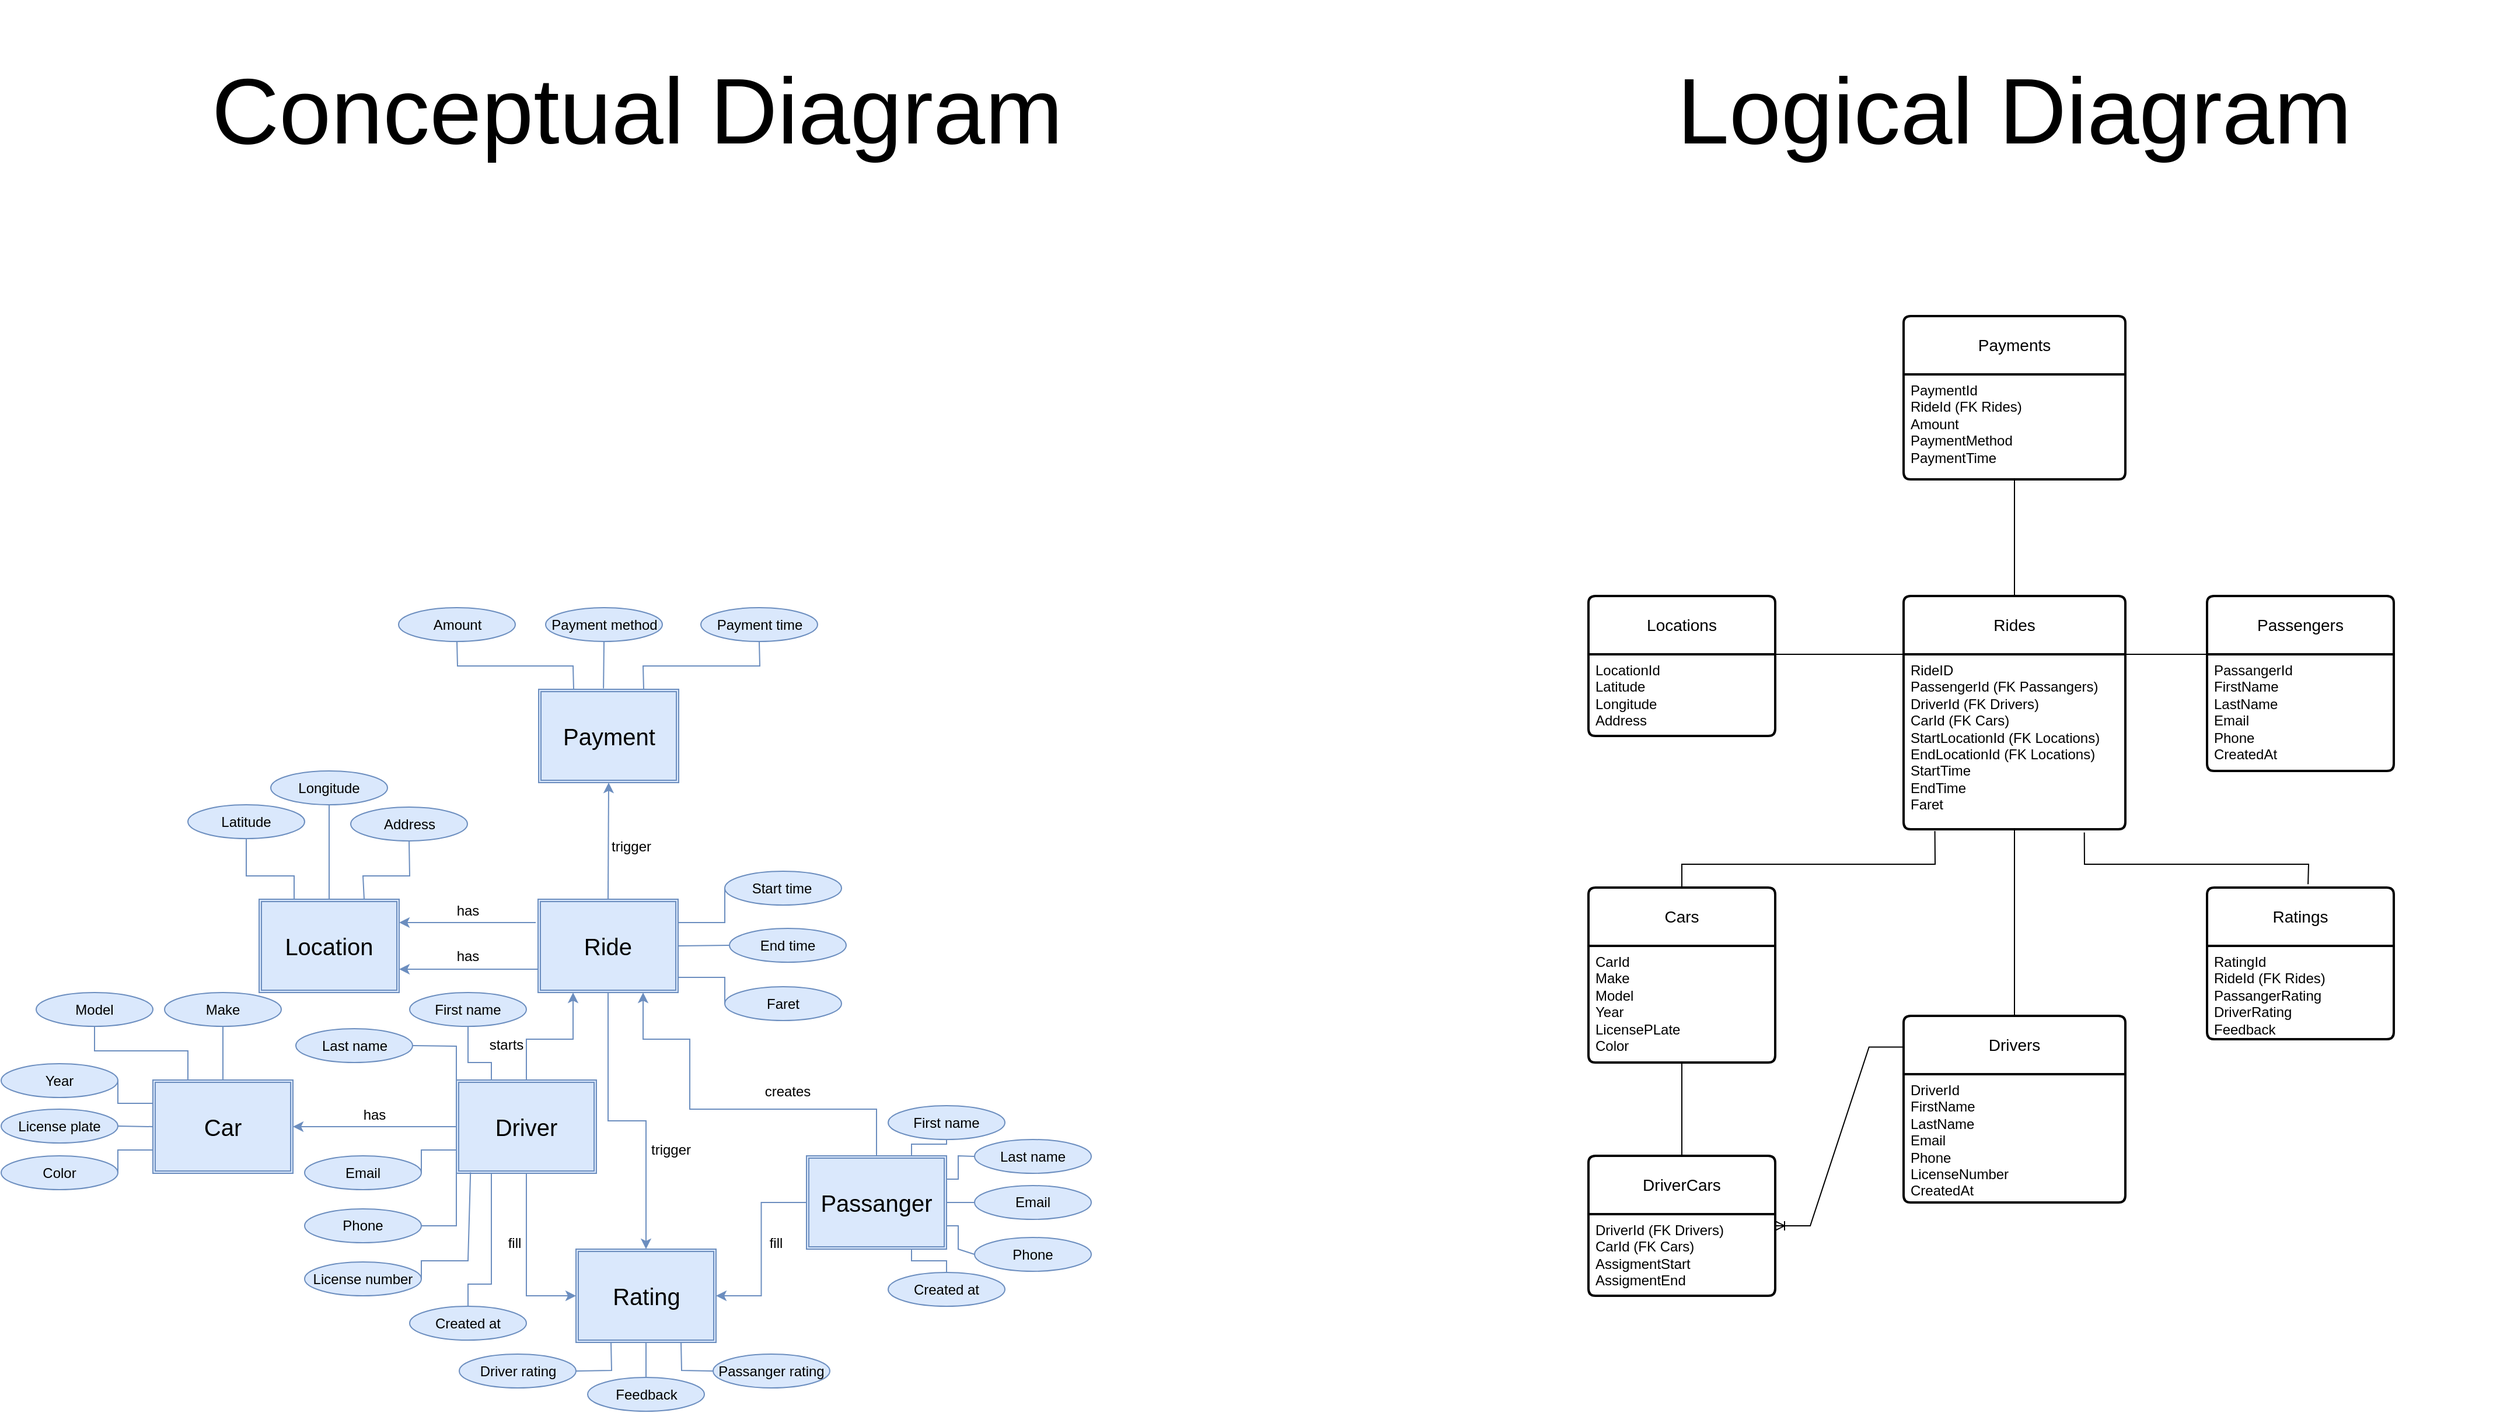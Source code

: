<mxfile version="24.8.0">
  <diagram name="Page-1" id="pFbWnpA98Twwc6LKpX0K">
    <mxGraphModel dx="4808" dy="796" grid="1" gridSize="10" guides="1" tooltips="1" connect="1" arrows="1" fold="1" page="1" pageScale="1" pageWidth="827" pageHeight="1169" math="0" shadow="0">
      <root>
        <mxCell id="0" />
        <mxCell id="1" parent="0" />
        <mxCell id="a66DYzXwycHHfx5bdSL--32" value="Rides" style="swimlane;childLayout=stackLayout;horizontal=1;startSize=50;horizontalStack=0;rounded=1;fontSize=14;fontStyle=0;strokeWidth=2;resizeParent=0;resizeLast=1;shadow=0;dashed=0;align=center;arcSize=4;whiteSpace=wrap;html=1;" vertex="1" parent="1">
          <mxGeometry x="-1040" y="1520" width="190" height="200" as="geometry">
            <mxRectangle x="-820" y="22" width="90" height="50" as="alternateBounds" />
          </mxGeometry>
        </mxCell>
        <mxCell id="a66DYzXwycHHfx5bdSL--33" value="RideID&lt;br&gt;&lt;div&gt;PassengerId (FK Passangers)&lt;/div&gt;&lt;div&gt;DriverId (FK Drivers)&lt;/div&gt;&lt;div&gt;CarId (FK Cars)&lt;/div&gt;&lt;div&gt;StartLocationId (FK Locations)&lt;/div&gt;&lt;div&gt;EndLocationId&amp;nbsp;&lt;span style=&quot;background-color: initial;&quot;&gt;(FK Locations)&lt;/span&gt;&lt;/div&gt;&lt;div&gt;StartTime&lt;/div&gt;&lt;div&gt;EndTime&lt;/div&gt;&lt;div&gt;Faret&lt;/div&gt;&lt;div&gt;&lt;br&gt;&lt;/div&gt;" style="align=left;strokeColor=none;fillColor=none;spacingLeft=4;fontSize=12;verticalAlign=top;resizable=0;rotatable=0;part=1;html=1;" vertex="1" parent="a66DYzXwycHHfx5bdSL--32">
          <mxGeometry y="50" width="190" height="150" as="geometry" />
        </mxCell>
        <mxCell id="a66DYzXwycHHfx5bdSL--34" value="Passengers" style="swimlane;childLayout=stackLayout;horizontal=1;startSize=50;horizontalStack=0;rounded=1;fontSize=14;fontStyle=0;strokeWidth=2;resizeParent=0;resizeLast=1;shadow=0;dashed=0;align=center;arcSize=4;whiteSpace=wrap;html=1;" vertex="1" parent="1">
          <mxGeometry x="-780" y="1520" width="160" height="150" as="geometry">
            <mxRectangle x="-820" y="22" width="90" height="50" as="alternateBounds" />
          </mxGeometry>
        </mxCell>
        <mxCell id="a66DYzXwycHHfx5bdSL--35" value="PassangerId&lt;br&gt;&lt;div&gt;FirstName&lt;/div&gt;&lt;div&gt;LastName&lt;/div&gt;&lt;div&gt;Email&lt;/div&gt;&lt;div&gt;Phone&lt;/div&gt;&lt;div&gt;CreatedAt&lt;/div&gt;&lt;div&gt;&lt;br&gt;&lt;/div&gt;" style="align=left;strokeColor=none;fillColor=none;spacingLeft=4;fontSize=12;verticalAlign=top;resizable=0;rotatable=0;part=1;html=1;" vertex="1" parent="a66DYzXwycHHfx5bdSL--34">
          <mxGeometry y="50" width="160" height="100" as="geometry" />
        </mxCell>
        <mxCell id="a66DYzXwycHHfx5bdSL--36" value="Payments" style="swimlane;childLayout=stackLayout;horizontal=1;startSize=50;horizontalStack=0;rounded=1;fontSize=14;fontStyle=0;strokeWidth=2;resizeParent=0;resizeLast=1;shadow=0;dashed=0;align=center;arcSize=4;whiteSpace=wrap;html=1;" vertex="1" parent="1">
          <mxGeometry x="-1040" y="1280" width="190" height="140" as="geometry">
            <mxRectangle x="-820" y="22" width="90" height="50" as="alternateBounds" />
          </mxGeometry>
        </mxCell>
        <mxCell id="a66DYzXwycHHfx5bdSL--37" value="PaymentId&lt;br&gt;&lt;div&gt;RideId (FK Rides)&lt;/div&gt;&lt;div&gt;Amount&lt;/div&gt;&lt;div&gt;PaymentMethod&lt;/div&gt;&lt;div&gt;PaymentTime&lt;/div&gt;&lt;div&gt;&lt;br&gt;&lt;/div&gt;" style="align=left;strokeColor=none;fillColor=none;spacingLeft=4;fontSize=12;verticalAlign=top;resizable=0;rotatable=0;part=1;html=1;" vertex="1" parent="a66DYzXwycHHfx5bdSL--36">
          <mxGeometry y="50" width="190" height="90" as="geometry" />
        </mxCell>
        <mxCell id="a66DYzXwycHHfx5bdSL--38" value="Locations" style="swimlane;childLayout=stackLayout;horizontal=1;startSize=50;horizontalStack=0;rounded=1;fontSize=14;fontStyle=0;strokeWidth=2;resizeParent=0;resizeLast=1;shadow=0;dashed=0;align=center;arcSize=4;whiteSpace=wrap;html=1;" vertex="1" parent="1">
          <mxGeometry x="-1310" y="1520" width="160" height="120" as="geometry">
            <mxRectangle x="-820" y="22" width="90" height="50" as="alternateBounds" />
          </mxGeometry>
        </mxCell>
        <mxCell id="a66DYzXwycHHfx5bdSL--39" value="&lt;div&gt;LocationId&lt;/div&gt;&lt;div&gt;Latitude&lt;/div&gt;&lt;div&gt;Longitude&lt;/div&gt;&lt;div&gt;Address&lt;/div&gt;" style="align=left;strokeColor=none;fillColor=none;spacingLeft=4;fontSize=12;verticalAlign=top;resizable=0;rotatable=0;part=1;html=1;" vertex="1" parent="a66DYzXwycHHfx5bdSL--38">
          <mxGeometry y="50" width="160" height="70" as="geometry" />
        </mxCell>
        <mxCell id="a66DYzXwycHHfx5bdSL--40" value="Cars" style="swimlane;childLayout=stackLayout;horizontal=1;startSize=50;horizontalStack=0;rounded=1;fontSize=14;fontStyle=0;strokeWidth=2;resizeParent=0;resizeLast=1;shadow=0;dashed=0;align=center;arcSize=4;whiteSpace=wrap;html=1;" vertex="1" parent="1">
          <mxGeometry x="-1310" y="1770" width="160" height="150" as="geometry">
            <mxRectangle x="-820" y="22" width="90" height="50" as="alternateBounds" />
          </mxGeometry>
        </mxCell>
        <mxCell id="a66DYzXwycHHfx5bdSL--41" value="&lt;div&gt;CarId&lt;/div&gt;&lt;div&gt;Make&lt;/div&gt;&lt;div&gt;Model&lt;/div&gt;&lt;div&gt;Year&lt;/div&gt;&lt;div&gt;LicensePLate&lt;/div&gt;&lt;div&gt;Color&lt;/div&gt;" style="align=left;strokeColor=none;fillColor=none;spacingLeft=4;fontSize=12;verticalAlign=top;resizable=0;rotatable=0;part=1;html=1;" vertex="1" parent="a66DYzXwycHHfx5bdSL--40">
          <mxGeometry y="50" width="160" height="100" as="geometry" />
        </mxCell>
        <mxCell id="a66DYzXwycHHfx5bdSL--42" value="Drivers" style="swimlane;childLayout=stackLayout;horizontal=1;startSize=50;horizontalStack=0;rounded=1;fontSize=14;fontStyle=0;strokeWidth=2;resizeParent=0;resizeLast=1;shadow=0;dashed=0;align=center;arcSize=4;whiteSpace=wrap;html=1;" vertex="1" parent="1">
          <mxGeometry x="-1040" y="1880" width="190" height="160" as="geometry">
            <mxRectangle x="-820" y="22" width="90" height="50" as="alternateBounds" />
          </mxGeometry>
        </mxCell>
        <mxCell id="a66DYzXwycHHfx5bdSL--43" value="&lt;div&gt;DriverId&lt;/div&gt;&lt;div&gt;FirstName&lt;/div&gt;&lt;div&gt;LastName&lt;/div&gt;&lt;div&gt;Email&lt;/div&gt;&lt;div&gt;Phone&lt;/div&gt;&lt;div&gt;LicenseNumber&lt;/div&gt;&lt;div&gt;CreatedAt&lt;/div&gt;" style="align=left;strokeColor=none;fillColor=none;spacingLeft=4;fontSize=12;verticalAlign=top;resizable=0;rotatable=0;part=1;html=1;" vertex="1" parent="a66DYzXwycHHfx5bdSL--42">
          <mxGeometry y="50" width="190" height="110" as="geometry" />
        </mxCell>
        <mxCell id="a66DYzXwycHHfx5bdSL--44" value="Ratings" style="swimlane;childLayout=stackLayout;horizontal=1;startSize=50;horizontalStack=0;rounded=1;fontSize=14;fontStyle=0;strokeWidth=2;resizeParent=0;resizeLast=1;shadow=0;dashed=0;align=center;arcSize=4;whiteSpace=wrap;html=1;" vertex="1" parent="1">
          <mxGeometry x="-780" y="1770" width="160" height="130" as="geometry">
            <mxRectangle x="-820" y="22" width="90" height="50" as="alternateBounds" />
          </mxGeometry>
        </mxCell>
        <mxCell id="a66DYzXwycHHfx5bdSL--45" value="&lt;div&gt;RatingId&lt;/div&gt;&lt;div&gt;RideId (FK Rides)&lt;/div&gt;&lt;div&gt;PassangerRating&lt;/div&gt;&lt;div&gt;DriverRating&lt;/div&gt;&lt;div&gt;Feedback&lt;/div&gt;" style="align=left;strokeColor=none;fillColor=none;spacingLeft=4;fontSize=12;verticalAlign=top;resizable=0;rotatable=0;part=1;html=1;" vertex="1" parent="a66DYzXwycHHfx5bdSL--44">
          <mxGeometry y="50" width="160" height="80" as="geometry" />
        </mxCell>
        <mxCell id="a66DYzXwycHHfx5bdSL--46" value="DriverCars" style="swimlane;childLayout=stackLayout;horizontal=1;startSize=50;horizontalStack=0;rounded=1;fontSize=14;fontStyle=0;strokeWidth=2;resizeParent=0;resizeLast=1;shadow=0;dashed=0;align=center;arcSize=4;whiteSpace=wrap;html=1;" vertex="1" parent="1">
          <mxGeometry x="-1310" y="2000" width="160" height="120" as="geometry">
            <mxRectangle x="-820" y="22" width="90" height="50" as="alternateBounds" />
          </mxGeometry>
        </mxCell>
        <mxCell id="a66DYzXwycHHfx5bdSL--47" value="&lt;div&gt;DriverId (FK Drivers)&lt;/div&gt;&lt;div&gt;CarId (FK Cars)&lt;/div&gt;&lt;div&gt;AssigmentStart&lt;/div&gt;&lt;div&gt;AssigmentEnd&lt;/div&gt;" style="align=left;strokeColor=none;fillColor=none;spacingLeft=4;fontSize=12;verticalAlign=top;resizable=0;rotatable=0;part=1;html=1;" vertex="1" parent="a66DYzXwycHHfx5bdSL--46">
          <mxGeometry y="50" width="160" height="70" as="geometry" />
        </mxCell>
        <mxCell id="a66DYzXwycHHfx5bdSL--52" value="" style="endArrow=none;html=1;rounded=0;exitX=0.5;exitY=0;exitDx=0;exitDy=0;entryX=0.5;entryY=1;entryDx=0;entryDy=0;" edge="1" parent="1" source="a66DYzXwycHHfx5bdSL--32" target="a66DYzXwycHHfx5bdSL--36">
          <mxGeometry width="50" height="50" relative="1" as="geometry">
            <mxPoint x="-790" y="1430" as="sourcePoint" />
            <mxPoint x="-740" y="1380" as="targetPoint" />
          </mxGeometry>
        </mxCell>
        <mxCell id="a66DYzXwycHHfx5bdSL--55" value="" style="endArrow=none;html=1;rounded=0;exitX=1;exitY=0;exitDx=0;exitDy=0;entryX=0;entryY=0;entryDx=0;entryDy=0;" edge="1" parent="1" source="a66DYzXwycHHfx5bdSL--39" target="a66DYzXwycHHfx5bdSL--33">
          <mxGeometry width="50" height="50" relative="1" as="geometry">
            <mxPoint x="-790" y="1660" as="sourcePoint" />
            <mxPoint x="-1040" y="1600" as="targetPoint" />
          </mxGeometry>
        </mxCell>
        <mxCell id="a66DYzXwycHHfx5bdSL--56" value="" style="endArrow=none;html=1;rounded=0;entryX=0.141;entryY=1.01;entryDx=0;entryDy=0;entryPerimeter=0;exitX=0.5;exitY=0;exitDx=0;exitDy=0;" edge="1" parent="1" source="a66DYzXwycHHfx5bdSL--40" target="a66DYzXwycHHfx5bdSL--33">
          <mxGeometry width="50" height="50" relative="1" as="geometry">
            <mxPoint x="-1230" y="1750" as="sourcePoint" />
            <mxPoint x="-1010" y="1750" as="targetPoint" />
            <Array as="points">
              <mxPoint x="-1230" y="1750" />
              <mxPoint x="-1013" y="1750" />
            </Array>
          </mxGeometry>
        </mxCell>
        <mxCell id="a66DYzXwycHHfx5bdSL--57" value="" style="endArrow=none;html=1;rounded=0;entryX=0.5;entryY=1;entryDx=0;entryDy=0;exitX=0.5;exitY=0;exitDx=0;exitDy=0;" edge="1" parent="1" source="a66DYzXwycHHfx5bdSL--46" target="a66DYzXwycHHfx5bdSL--41">
          <mxGeometry width="50" height="50" relative="1" as="geometry">
            <mxPoint x="-1265" y="1990" as="sourcePoint" />
            <mxPoint x="-1215" y="1940" as="targetPoint" />
          </mxGeometry>
        </mxCell>
        <mxCell id="a66DYzXwycHHfx5bdSL--58" value="" style="endArrow=none;html=1;rounded=0;entryX=0.5;entryY=1;entryDx=0;entryDy=0;exitX=0.5;exitY=0;exitDx=0;exitDy=0;" edge="1" parent="1" source="a66DYzXwycHHfx5bdSL--42" target="a66DYzXwycHHfx5bdSL--33">
          <mxGeometry width="50" height="50" relative="1" as="geometry">
            <mxPoint x="-970" y="1950" as="sourcePoint" />
            <mxPoint x="-920" y="1900" as="targetPoint" />
          </mxGeometry>
        </mxCell>
        <mxCell id="a66DYzXwycHHfx5bdSL--59" value="" style="endArrow=none;html=1;rounded=0;entryX=0;entryY=0;entryDx=0;entryDy=0;exitX=1;exitY=0;exitDx=0;exitDy=0;" edge="1" parent="1" source="a66DYzXwycHHfx5bdSL--33" target="a66DYzXwycHHfx5bdSL--35">
          <mxGeometry width="50" height="50" relative="1" as="geometry">
            <mxPoint x="-970" y="1560" as="sourcePoint" />
            <mxPoint x="-920" y="1510" as="targetPoint" />
          </mxGeometry>
        </mxCell>
        <mxCell id="a66DYzXwycHHfx5bdSL--60" value="" style="endArrow=none;html=1;rounded=0;entryX=0.815;entryY=1.018;entryDx=0;entryDy=0;entryPerimeter=0;exitX=0.541;exitY=-0.022;exitDx=0;exitDy=0;exitPerimeter=0;" edge="1" parent="1" source="a66DYzXwycHHfx5bdSL--44" target="a66DYzXwycHHfx5bdSL--33">
          <mxGeometry width="50" height="50" relative="1" as="geometry">
            <mxPoint x="-960" y="1780" as="sourcePoint" />
            <mxPoint x="-910" y="1730" as="targetPoint" />
            <Array as="points">
              <mxPoint x="-693" y="1750" />
              <mxPoint x="-885" y="1750" />
            </Array>
          </mxGeometry>
        </mxCell>
        <mxCell id="a66DYzXwycHHfx5bdSL--62" value="" style="edgeStyle=entityRelationEdgeStyle;fontSize=12;html=1;endArrow=ERoneToMany;rounded=0;entryX=1;entryY=0.5;entryDx=0;entryDy=0;exitX=0.002;exitY=0.167;exitDx=0;exitDy=0;exitPerimeter=0;" edge="1" parent="1" source="a66DYzXwycHHfx5bdSL--42" target="a66DYzXwycHHfx5bdSL--46">
          <mxGeometry width="100" height="100" relative="1" as="geometry">
            <mxPoint x="-1140" y="2180" as="sourcePoint" />
            <mxPoint x="-1070" y="2060" as="targetPoint" />
            <Array as="points">
              <mxPoint x="-1090" y="1910" />
              <mxPoint x="-1070" y="1990" />
              <mxPoint x="-1070" y="1990" />
              <mxPoint x="-1120" y="2060" />
              <mxPoint x="-1100" y="2070" />
              <mxPoint x="-1090" y="1900" />
            </Array>
          </mxGeometry>
        </mxCell>
        <mxCell id="a66DYzXwycHHfx5bdSL--63" value="&lt;font style=&quot;font-size: 80px;&quot;&gt;Logical Diagram&lt;/font&gt;" style="text;html=1;align=center;verticalAlign=middle;whiteSpace=wrap;rounded=0;fontSize=120;" vertex="1" parent="1">
          <mxGeometry x="-1360" y="1009" width="830" height="160" as="geometry" />
        </mxCell>
        <mxCell id="a66DYzXwycHHfx5bdSL--64" value="&lt;font style=&quot;font-size: 80px;&quot;&gt;Conceptual Diagram&lt;/font&gt;" style="text;html=1;align=center;verticalAlign=middle;whiteSpace=wrap;rounded=0;fontSize=120;" vertex="1" parent="1">
          <mxGeometry x="-2540" y="1009" width="830" height="160" as="geometry" />
        </mxCell>
        <mxCell id="a66DYzXwycHHfx5bdSL--122" style="edgeStyle=orthogonalEdgeStyle;rounded=0;orthogonalLoop=1;jettySize=auto;html=1;entryX=0.5;entryY=0;entryDx=0;entryDy=0;strokeColor=#6C8EBF;" edge="1" parent="1" source="a66DYzXwycHHfx5bdSL--66" target="a66DYzXwycHHfx5bdSL--114">
          <mxGeometry relative="1" as="geometry" />
        </mxCell>
        <mxCell id="a66DYzXwycHHfx5bdSL--66" value="Ride" style="shape=ext;double=1;rounded=0;whiteSpace=wrap;html=1;fontSize=20;fillColor=#dae8fc;strokeColor=#6c8ebf;" vertex="1" parent="1">
          <mxGeometry x="-2210" y="1780" width="120" height="80" as="geometry" />
        </mxCell>
        <mxCell id="a66DYzXwycHHfx5bdSL--68" value="Start time&lt;span style=&quot;white-space: pre;&quot;&gt;&#x9;&lt;/span&gt;" style="ellipse;whiteSpace=wrap;html=1;fillColor=#dae8fc;strokeColor=#6c8ebf;" vertex="1" parent="1">
          <mxGeometry x="-2050" y="1756" width="100" height="29" as="geometry" />
        </mxCell>
        <mxCell id="a66DYzXwycHHfx5bdSL--69" value="End time" style="ellipse;whiteSpace=wrap;html=1;fillColor=#dae8fc;strokeColor=#6c8ebf;" vertex="1" parent="1">
          <mxGeometry x="-2046" y="1805" width="100" height="29" as="geometry" />
        </mxCell>
        <mxCell id="a66DYzXwycHHfx5bdSL--70" value="Faret" style="ellipse;whiteSpace=wrap;html=1;fillColor=#dae8fc;strokeColor=#6c8ebf;" vertex="1" parent="1">
          <mxGeometry x="-2050" y="1855" width="100" height="29" as="geometry" />
        </mxCell>
        <mxCell id="a66DYzXwycHHfx5bdSL--72" value="Payment" style="shape=ext;double=1;rounded=0;whiteSpace=wrap;html=1;fontSize=20;fillColor=#dae8fc;strokeColor=#6c8ebf;" vertex="1" parent="1">
          <mxGeometry x="-2209.5" y="1600" width="120" height="80" as="geometry" />
        </mxCell>
        <mxCell id="a66DYzXwycHHfx5bdSL--73" value="Payment time" style="ellipse;whiteSpace=wrap;html=1;fillColor=#dae8fc;strokeColor=#6c8ebf;" vertex="1" parent="1">
          <mxGeometry x="-2070.5" y="1530" width="100" height="29" as="geometry" />
        </mxCell>
        <mxCell id="a66DYzXwycHHfx5bdSL--74" value="Amount" style="ellipse;whiteSpace=wrap;html=1;fillColor=#dae8fc;strokeColor=#6c8ebf;" vertex="1" parent="1">
          <mxGeometry x="-2329.5" y="1530" width="100" height="29" as="geometry" />
        </mxCell>
        <mxCell id="a66DYzXwycHHfx5bdSL--75" value="Payment method" style="ellipse;whiteSpace=wrap;html=1;fillColor=#dae8fc;strokeColor=#6c8ebf;" vertex="1" parent="1">
          <mxGeometry x="-2203.5" y="1530" width="100" height="29" as="geometry" />
        </mxCell>
        <mxCell id="a66DYzXwycHHfx5bdSL--78" value="" style="endArrow=none;html=1;rounded=0;exitX=0.463;exitY=-0.009;exitDx=0;exitDy=0;exitPerimeter=0;entryX=0.5;entryY=1;entryDx=0;entryDy=0;strokeColor=#6C8EBF;" edge="1" parent="1" source="a66DYzXwycHHfx5bdSL--72" target="a66DYzXwycHHfx5bdSL--75">
          <mxGeometry width="50" height="50" relative="1" as="geometry">
            <mxPoint x="-2150" y="1579" as="sourcePoint" />
            <mxPoint x="-2100" y="1529" as="targetPoint" />
          </mxGeometry>
        </mxCell>
        <mxCell id="a66DYzXwycHHfx5bdSL--79" value="" style="endArrow=none;html=1;rounded=0;exitX=0.75;exitY=0;exitDx=0;exitDy=0;entryX=0.5;entryY=1;entryDx=0;entryDy=0;strokeColor=#6C8EBF;" edge="1" parent="1" source="a66DYzXwycHHfx5bdSL--72" target="a66DYzXwycHHfx5bdSL--73">
          <mxGeometry width="50" height="50" relative="1" as="geometry">
            <mxPoint x="-2144" y="1609" as="sourcePoint" />
            <mxPoint x="-2143" y="1539" as="targetPoint" />
            <Array as="points">
              <mxPoint x="-2120" y="1580" />
              <mxPoint x="-2020" y="1580" />
            </Array>
          </mxGeometry>
        </mxCell>
        <mxCell id="a66DYzXwycHHfx5bdSL--80" value="" style="endArrow=none;html=1;rounded=0;exitX=0.25;exitY=0;exitDx=0;exitDy=0;entryX=0.5;entryY=1;entryDx=0;entryDy=0;strokeColor=#6C8EBF;" edge="1" parent="1" source="a66DYzXwycHHfx5bdSL--72" target="a66DYzXwycHHfx5bdSL--74">
          <mxGeometry width="50" height="50" relative="1" as="geometry">
            <mxPoint x="-2144" y="1609" as="sourcePoint" />
            <mxPoint x="-2143" y="1539" as="targetPoint" />
            <Array as="points">
              <mxPoint x="-2180" y="1580" />
              <mxPoint x="-2279" y="1580" />
            </Array>
          </mxGeometry>
        </mxCell>
        <mxCell id="a66DYzXwycHHfx5bdSL--81" value="" style="endArrow=classic;html=1;rounded=0;exitX=0.5;exitY=0;exitDx=0;exitDy=0;entryX=0.5;entryY=1;entryDx=0;entryDy=0;strokeColor=#6C8EBF;" edge="1" parent="1" source="a66DYzXwycHHfx5bdSL--66" target="a66DYzXwycHHfx5bdSL--72">
          <mxGeometry width="50" height="50" relative="1" as="geometry">
            <mxPoint x="-2070" y="1770" as="sourcePoint" />
            <mxPoint x="-2020" y="1720" as="targetPoint" />
          </mxGeometry>
        </mxCell>
        <mxCell id="a66DYzXwycHHfx5bdSL--82" value="trigger" style="text;html=1;align=center;verticalAlign=middle;whiteSpace=wrap;rounded=0;" vertex="1" parent="1">
          <mxGeometry x="-2150" y="1730" width="40" height="10" as="geometry" />
        </mxCell>
        <mxCell id="a66DYzXwycHHfx5bdSL--85" value="" style="endArrow=none;html=1;rounded=0;exitX=0;exitY=0.5;exitDx=0;exitDy=0;entryX=1;entryY=0.5;entryDx=0;entryDy=0;strokeColor=#6C8EBF;" edge="1" parent="1" source="a66DYzXwycHHfx5bdSL--69" target="a66DYzXwycHHfx5bdSL--66">
          <mxGeometry width="50" height="50" relative="1" as="geometry">
            <mxPoint x="-2068" y="1904.5" as="sourcePoint" />
            <mxPoint x="-2067" y="1834.5" as="targetPoint" />
          </mxGeometry>
        </mxCell>
        <mxCell id="a66DYzXwycHHfx5bdSL--86" value="" style="endArrow=none;html=1;rounded=0;exitX=0;exitY=0.5;exitDx=0;exitDy=0;entryX=1;entryY=0.25;entryDx=0;entryDy=0;strokeColor=#6C8EBF;" edge="1" parent="1" source="a66DYzXwycHHfx5bdSL--68" target="a66DYzXwycHHfx5bdSL--66">
          <mxGeometry width="50" height="50" relative="1" as="geometry">
            <mxPoint x="-2040" y="1800" as="sourcePoint" />
            <mxPoint x="-2084" y="1801" as="targetPoint" />
            <Array as="points">
              <mxPoint x="-2050" y="1800" />
            </Array>
          </mxGeometry>
        </mxCell>
        <mxCell id="a66DYzXwycHHfx5bdSL--87" value="" style="endArrow=none;html=1;rounded=0;exitX=0;exitY=0.5;exitDx=0;exitDy=0;entryX=1.001;entryY=0.837;entryDx=0;entryDy=0;strokeColor=#6C8EBF;entryPerimeter=0;" edge="1" parent="1" source="a66DYzXwycHHfx5bdSL--70" target="a66DYzXwycHHfx5bdSL--66">
          <mxGeometry width="50" height="50" relative="1" as="geometry">
            <mxPoint x="-2026" y="1839" as="sourcePoint" />
            <mxPoint x="-2070" y="1840" as="targetPoint" />
            <Array as="points">
              <mxPoint x="-2050" y="1847" />
            </Array>
          </mxGeometry>
        </mxCell>
        <mxCell id="a66DYzXwycHHfx5bdSL--88" value="Location" style="shape=ext;double=1;rounded=0;whiteSpace=wrap;html=1;fontSize=20;fillColor=#dae8fc;strokeColor=#6c8ebf;" vertex="1" parent="1">
          <mxGeometry x="-2449" y="1780" width="120" height="80" as="geometry" />
        </mxCell>
        <mxCell id="a66DYzXwycHHfx5bdSL--89" value="" style="endArrow=classic;html=1;rounded=0;entryX=1;entryY=0.25;entryDx=0;entryDy=0;strokeColor=#6C8EBF;" edge="1" parent="1" target="a66DYzXwycHHfx5bdSL--88">
          <mxGeometry width="50" height="50" relative="1" as="geometry">
            <mxPoint x="-2212" y="1800" as="sourcePoint" />
            <mxPoint x="-2244.5" y="1704" as="targetPoint" />
          </mxGeometry>
        </mxCell>
        <mxCell id="a66DYzXwycHHfx5bdSL--90" value="" style="endArrow=classic;html=1;rounded=0;entryX=1;entryY=0.75;entryDx=0;entryDy=0;strokeColor=#6C8EBF;exitX=0;exitY=0.75;exitDx=0;exitDy=0;" edge="1" parent="1" source="a66DYzXwycHHfx5bdSL--66" target="a66DYzXwycHHfx5bdSL--88">
          <mxGeometry width="50" height="50" relative="1" as="geometry">
            <mxPoint x="-2215" y="1834" as="sourcePoint" />
            <mxPoint x="-2332" y="1834" as="targetPoint" />
          </mxGeometry>
        </mxCell>
        <mxCell id="a66DYzXwycHHfx5bdSL--91" value="has" style="text;html=1;align=center;verticalAlign=middle;whiteSpace=wrap;rounded=0;" vertex="1" parent="1">
          <mxGeometry x="-2290" y="1785" width="40" height="10" as="geometry" />
        </mxCell>
        <mxCell id="a66DYzXwycHHfx5bdSL--92" value="has" style="text;html=1;align=center;verticalAlign=middle;whiteSpace=wrap;rounded=0;" vertex="1" parent="1">
          <mxGeometry x="-2290" y="1824" width="40" height="10" as="geometry" />
        </mxCell>
        <mxCell id="a66DYzXwycHHfx5bdSL--94" value="Address" style="ellipse;whiteSpace=wrap;html=1;fillColor=#dae8fc;strokeColor=#6c8ebf;" vertex="1" parent="1">
          <mxGeometry x="-2370.5" y="1701" width="100" height="29" as="geometry" />
        </mxCell>
        <mxCell id="a66DYzXwycHHfx5bdSL--95" value="Latitude" style="ellipse;whiteSpace=wrap;html=1;fillColor=#dae8fc;strokeColor=#6c8ebf;" vertex="1" parent="1">
          <mxGeometry x="-2510" y="1699" width="100" height="29" as="geometry" />
        </mxCell>
        <mxCell id="a66DYzXwycHHfx5bdSL--96" value="Longitude" style="ellipse;whiteSpace=wrap;html=1;fillColor=#dae8fc;strokeColor=#6c8ebf;" vertex="1" parent="1">
          <mxGeometry x="-2439" y="1670" width="100" height="29" as="geometry" />
        </mxCell>
        <mxCell id="a66DYzXwycHHfx5bdSL--98" value="" style="endArrow=none;html=1;rounded=0;exitX=0.75;exitY=0;exitDx=0;exitDy=0;entryX=0.5;entryY=1;entryDx=0;entryDy=0;strokeColor=#6C8EBF;" edge="1" parent="1" source="a66DYzXwycHHfx5bdSL--88" target="a66DYzXwycHHfx5bdSL--94">
          <mxGeometry width="50" height="50" relative="1" as="geometry">
            <mxPoint x="-2360" y="1820" as="sourcePoint" />
            <mxPoint x="-2359" y="1750" as="targetPoint" />
            <Array as="points">
              <mxPoint x="-2360" y="1760" />
              <mxPoint x="-2320" y="1760" />
            </Array>
          </mxGeometry>
        </mxCell>
        <mxCell id="a66DYzXwycHHfx5bdSL--100" value="" style="endArrow=none;html=1;rounded=0;entryX=0.5;entryY=1;entryDx=0;entryDy=0;strokeColor=#6C8EBF;exitX=0.5;exitY=0;exitDx=0;exitDy=0;" edge="1" parent="1" source="a66DYzXwycHHfx5bdSL--88" target="a66DYzXwycHHfx5bdSL--96">
          <mxGeometry width="50" height="50" relative="1" as="geometry">
            <mxPoint x="-2420" y="1770" as="sourcePoint" />
            <mxPoint x="-2420" y="1689" as="targetPoint" />
          </mxGeometry>
        </mxCell>
        <mxCell id="a66DYzXwycHHfx5bdSL--101" value="" style="endArrow=none;html=1;rounded=0;entryX=0.5;entryY=1;entryDx=0;entryDy=0;strokeColor=#6C8EBF;exitX=0.25;exitY=0;exitDx=0;exitDy=0;" edge="1" parent="1" source="a66DYzXwycHHfx5bdSL--88" target="a66DYzXwycHHfx5bdSL--95">
          <mxGeometry width="50" height="50" relative="1" as="geometry">
            <mxPoint x="-2410" y="1780" as="sourcePoint" />
            <mxPoint x="-2410" y="1699" as="targetPoint" />
            <Array as="points">
              <mxPoint x="-2419" y="1760" />
              <mxPoint x="-2460" y="1760" />
            </Array>
          </mxGeometry>
        </mxCell>
        <mxCell id="a66DYzXwycHHfx5bdSL--102" value="Car" style="shape=ext;double=1;rounded=0;whiteSpace=wrap;html=1;fontSize=20;fillColor=#dae8fc;strokeColor=#6c8ebf;" vertex="1" parent="1">
          <mxGeometry x="-2540" y="1935" width="120" height="80" as="geometry" />
        </mxCell>
        <mxCell id="a66DYzXwycHHfx5bdSL--120" style="edgeStyle=orthogonalEdgeStyle;rounded=0;orthogonalLoop=1;jettySize=auto;html=1;entryX=0;entryY=0.5;entryDx=0;entryDy=0;strokeColor=#6C8EBF;" edge="1" parent="1" source="a66DYzXwycHHfx5bdSL--103" target="a66DYzXwycHHfx5bdSL--114">
          <mxGeometry relative="1" as="geometry" />
        </mxCell>
        <mxCell id="a66DYzXwycHHfx5bdSL--103" value="Driver" style="shape=ext;double=1;rounded=0;whiteSpace=wrap;html=1;fontSize=20;fillColor=#dae8fc;strokeColor=#6c8ebf;" vertex="1" parent="1">
          <mxGeometry x="-2280" y="1935" width="120" height="80" as="geometry" />
        </mxCell>
        <mxCell id="a66DYzXwycHHfx5bdSL--105" value="" style="endArrow=classic;html=1;rounded=0;entryX=1;entryY=0.5;entryDx=0;entryDy=0;strokeColor=#6C8EBF;exitX=0;exitY=0.5;exitDx=0;exitDy=0;" edge="1" parent="1" source="a66DYzXwycHHfx5bdSL--103" target="a66DYzXwycHHfx5bdSL--102">
          <mxGeometry width="50" height="50" relative="1" as="geometry">
            <mxPoint x="-2229" y="1960" as="sourcePoint" />
            <mxPoint x="-2348" y="1960" as="targetPoint" />
          </mxGeometry>
        </mxCell>
        <mxCell id="a66DYzXwycHHfx5bdSL--106" value="" style="endArrow=classic;html=1;rounded=0;entryX=0.25;entryY=1;entryDx=0;entryDy=0;strokeColor=#6C8EBF;exitX=0.5;exitY=0;exitDx=0;exitDy=0;" edge="1" parent="1" source="a66DYzXwycHHfx5bdSL--103" target="a66DYzXwycHHfx5bdSL--66">
          <mxGeometry width="50" height="50" relative="1" as="geometry">
            <mxPoint x="-2199" y="1970" as="sourcePoint" />
            <mxPoint x="-2319" y="1970" as="targetPoint" />
            <Array as="points">
              <mxPoint x="-2220" y="1900" />
              <mxPoint x="-2180" y="1900" />
            </Array>
          </mxGeometry>
        </mxCell>
        <mxCell id="a66DYzXwycHHfx5bdSL--107" value="creates" style="text;html=1;align=center;verticalAlign=middle;whiteSpace=wrap;rounded=0;" vertex="1" parent="1">
          <mxGeometry x="-2016" y="1940" width="40" height="10" as="geometry" />
        </mxCell>
        <mxCell id="a66DYzXwycHHfx5bdSL--108" value="has" style="text;html=1;align=center;verticalAlign=middle;whiteSpace=wrap;rounded=0;" vertex="1" parent="1">
          <mxGeometry x="-2370.5" y="1960" width="40" height="10" as="geometry" />
        </mxCell>
        <mxCell id="a66DYzXwycHHfx5bdSL--117" style="edgeStyle=orthogonalEdgeStyle;rounded=0;orthogonalLoop=1;jettySize=auto;html=1;entryX=1;entryY=0.5;entryDx=0;entryDy=0;strokeColor=#6C8EBF;" edge="1" parent="1" source="a66DYzXwycHHfx5bdSL--110" target="a66DYzXwycHHfx5bdSL--114">
          <mxGeometry relative="1" as="geometry" />
        </mxCell>
        <mxCell id="a66DYzXwycHHfx5bdSL--110" value="Passanger" style="shape=ext;double=1;rounded=0;whiteSpace=wrap;html=1;fontSize=20;fillColor=#dae8fc;strokeColor=#6c8ebf;" vertex="1" parent="1">
          <mxGeometry x="-1980" y="2000" width="120" height="80" as="geometry" />
        </mxCell>
        <mxCell id="a66DYzXwycHHfx5bdSL--111" value="" style="endArrow=classic;html=1;rounded=0;entryX=0.75;entryY=1;entryDx=0;entryDy=0;strokeColor=#6C8EBF;exitX=0.5;exitY=0;exitDx=0;exitDy=0;" edge="1" parent="1" source="a66DYzXwycHHfx5bdSL--110" target="a66DYzXwycHHfx5bdSL--66">
          <mxGeometry width="50" height="50" relative="1" as="geometry">
            <mxPoint x="-2180" y="1930" as="sourcePoint" />
            <mxPoint x="-2140" y="1870" as="targetPoint" />
            <Array as="points">
              <mxPoint x="-1920" y="1960" />
              <mxPoint x="-2080" y="1960" />
              <mxPoint x="-2080" y="1900" />
              <mxPoint x="-2120" y="1900" />
            </Array>
          </mxGeometry>
        </mxCell>
        <mxCell id="a66DYzXwycHHfx5bdSL--113" value="starts" style="text;html=1;align=center;verticalAlign=middle;whiteSpace=wrap;rounded=0;" vertex="1" parent="1">
          <mxGeometry x="-2257.5" y="1900" width="40" height="10" as="geometry" />
        </mxCell>
        <mxCell id="a66DYzXwycHHfx5bdSL--114" value="Rating" style="shape=ext;double=1;rounded=0;whiteSpace=wrap;html=1;fontSize=20;fillColor=#dae8fc;strokeColor=#6c8ebf;" vertex="1" parent="1">
          <mxGeometry x="-2177.5" y="2080" width="120" height="80" as="geometry" />
        </mxCell>
        <mxCell id="a66DYzXwycHHfx5bdSL--116" value="trigger" style="text;html=1;align=center;verticalAlign=middle;whiteSpace=wrap;rounded=0;" vertex="1" parent="1">
          <mxGeometry x="-2116.5" y="1990" width="40" height="10" as="geometry" />
        </mxCell>
        <mxCell id="a66DYzXwycHHfx5bdSL--121" value="fill" style="text;html=1;align=center;verticalAlign=middle;whiteSpace=wrap;rounded=0;" vertex="1" parent="1">
          <mxGeometry x="-2250" y="2070" width="40" height="10" as="geometry" />
        </mxCell>
        <mxCell id="a66DYzXwycHHfx5bdSL--123" value="fill" style="text;html=1;align=center;verticalAlign=middle;whiteSpace=wrap;rounded=0;" vertex="1" parent="1">
          <mxGeometry x="-2026.5" y="2070" width="40" height="10" as="geometry" />
        </mxCell>
        <mxCell id="a66DYzXwycHHfx5bdSL--124" value="Model" style="ellipse;whiteSpace=wrap;html=1;fillColor=#dae8fc;strokeColor=#6c8ebf;" vertex="1" parent="1">
          <mxGeometry x="-2640" y="1860" width="100" height="29" as="geometry" />
        </mxCell>
        <mxCell id="a66DYzXwycHHfx5bdSL--125" value="Make" style="ellipse;whiteSpace=wrap;html=1;fillColor=#dae8fc;strokeColor=#6c8ebf;" vertex="1" parent="1">
          <mxGeometry x="-2530" y="1860" width="100" height="29" as="geometry" />
        </mxCell>
        <mxCell id="a66DYzXwycHHfx5bdSL--126" value="Year" style="ellipse;whiteSpace=wrap;html=1;fillColor=#dae8fc;strokeColor=#6c8ebf;" vertex="1" parent="1">
          <mxGeometry x="-2670" y="1921" width="100" height="29" as="geometry" />
        </mxCell>
        <mxCell id="a66DYzXwycHHfx5bdSL--127" value="License plate" style="ellipse;whiteSpace=wrap;html=1;fillColor=#dae8fc;strokeColor=#6c8ebf;" vertex="1" parent="1">
          <mxGeometry x="-2670" y="1960" width="100" height="29" as="geometry" />
        </mxCell>
        <mxCell id="a66DYzXwycHHfx5bdSL--128" value="Color" style="ellipse;whiteSpace=wrap;html=1;fillColor=#dae8fc;strokeColor=#6c8ebf;" vertex="1" parent="1">
          <mxGeometry x="-2670" y="2000" width="100" height="29" as="geometry" />
        </mxCell>
        <mxCell id="a66DYzXwycHHfx5bdSL--129" value="" style="endArrow=none;html=1;rounded=0;entryX=0.5;entryY=0;entryDx=0;entryDy=0;exitX=0.5;exitY=1;exitDx=0;exitDy=0;strokeColor=#6C8EBF;" edge="1" parent="1" source="a66DYzXwycHHfx5bdSL--125" target="a66DYzXwycHHfx5bdSL--102">
          <mxGeometry width="50" height="50" relative="1" as="geometry">
            <mxPoint x="-2410" y="1980" as="sourcePoint" />
            <mxPoint x="-2360" y="1930" as="targetPoint" />
          </mxGeometry>
        </mxCell>
        <mxCell id="a66DYzXwycHHfx5bdSL--130" value="" style="endArrow=none;html=1;rounded=0;entryX=0.25;entryY=0;entryDx=0;entryDy=0;exitX=0.5;exitY=1;exitDx=0;exitDy=0;strokeColor=#6C8EBF;" edge="1" parent="1" source="a66DYzXwycHHfx5bdSL--124" target="a66DYzXwycHHfx5bdSL--102">
          <mxGeometry width="50" height="50" relative="1" as="geometry">
            <mxPoint x="-2470" y="1899" as="sourcePoint" />
            <mxPoint x="-2470" y="1945" as="targetPoint" />
            <Array as="points">
              <mxPoint x="-2590" y="1910" />
              <mxPoint x="-2510" y="1910" />
            </Array>
          </mxGeometry>
        </mxCell>
        <mxCell id="a66DYzXwycHHfx5bdSL--131" value="" style="endArrow=none;html=1;rounded=0;entryX=1;entryY=0.5;entryDx=0;entryDy=0;exitX=0;exitY=0.5;exitDx=0;exitDy=0;strokeColor=#6C8EBF;" edge="1" parent="1" source="a66DYzXwycHHfx5bdSL--102" target="a66DYzXwycHHfx5bdSL--127">
          <mxGeometry width="50" height="50" relative="1" as="geometry">
            <mxPoint x="-2470" y="1899" as="sourcePoint" />
            <mxPoint x="-2470" y="1945" as="targetPoint" />
          </mxGeometry>
        </mxCell>
        <mxCell id="a66DYzXwycHHfx5bdSL--132" value="" style="endArrow=none;html=1;rounded=0;entryX=1;entryY=0.5;entryDx=0;entryDy=0;exitX=0;exitY=0.25;exitDx=0;exitDy=0;strokeColor=#6C8EBF;" edge="1" parent="1" source="a66DYzXwycHHfx5bdSL--102" target="a66DYzXwycHHfx5bdSL--126">
          <mxGeometry width="50" height="50" relative="1" as="geometry">
            <mxPoint x="-2530" y="1985" as="sourcePoint" />
            <mxPoint x="-2560" y="1984" as="targetPoint" />
            <Array as="points">
              <mxPoint x="-2570" y="1955" />
            </Array>
          </mxGeometry>
        </mxCell>
        <mxCell id="a66DYzXwycHHfx5bdSL--133" value="" style="endArrow=none;html=1;rounded=0;entryX=1;entryY=0.5;entryDx=0;entryDy=0;exitX=0;exitY=0.75;exitDx=0;exitDy=0;strokeColor=#6C8EBF;" edge="1" parent="1" source="a66DYzXwycHHfx5bdSL--102" target="a66DYzXwycHHfx5bdSL--128">
          <mxGeometry width="50" height="50" relative="1" as="geometry">
            <mxPoint x="-2520" y="1995" as="sourcePoint" />
            <mxPoint x="-2550" y="1994" as="targetPoint" />
            <Array as="points">
              <mxPoint x="-2570" y="1995" />
            </Array>
          </mxGeometry>
        </mxCell>
        <mxCell id="a66DYzXwycHHfx5bdSL--134" value="Created at" style="ellipse;whiteSpace=wrap;html=1;fillColor=#dae8fc;strokeColor=#6c8ebf;" vertex="1" parent="1">
          <mxGeometry x="-1910" y="2100" width="100" height="29" as="geometry" />
        </mxCell>
        <mxCell id="a66DYzXwycHHfx5bdSL--135" value="Email" style="ellipse;whiteSpace=wrap;html=1;fillColor=#dae8fc;strokeColor=#6c8ebf;" vertex="1" parent="1">
          <mxGeometry x="-1836" y="2025.5" width="100" height="29" as="geometry" />
        </mxCell>
        <mxCell id="a66DYzXwycHHfx5bdSL--136" value="First name" style="ellipse;whiteSpace=wrap;html=1;fillColor=#dae8fc;strokeColor=#6c8ebf;" vertex="1" parent="1">
          <mxGeometry x="-1910" y="1957" width="100" height="29" as="geometry" />
        </mxCell>
        <mxCell id="a66DYzXwycHHfx5bdSL--137" value="Last name" style="ellipse;whiteSpace=wrap;html=1;fillColor=#dae8fc;strokeColor=#6c8ebf;" vertex="1" parent="1">
          <mxGeometry x="-1836" y="1986" width="100" height="29" as="geometry" />
        </mxCell>
        <mxCell id="a66DYzXwycHHfx5bdSL--138" value="Phone" style="ellipse;whiteSpace=wrap;html=1;fillColor=#dae8fc;strokeColor=#6c8ebf;" vertex="1" parent="1">
          <mxGeometry x="-1836" y="2070" width="100" height="29" as="geometry" />
        </mxCell>
        <mxCell id="a66DYzXwycHHfx5bdSL--140" value="" style="endArrow=none;html=1;rounded=0;entryX=0.75;entryY=0;entryDx=0;entryDy=0;exitX=0.5;exitY=1;exitDx=0;exitDy=0;strokeColor=#6C8EBF;" edge="1" parent="1" source="a66DYzXwycHHfx5bdSL--136" target="a66DYzXwycHHfx5bdSL--110">
          <mxGeometry width="50" height="50" relative="1" as="geometry">
            <mxPoint x="-1910" y="1945" as="sourcePoint" />
            <mxPoint x="-1860" y="2000" as="targetPoint" />
            <Array as="points">
              <mxPoint x="-1860" y="1990" />
              <mxPoint x="-1890" y="1990" />
            </Array>
          </mxGeometry>
        </mxCell>
        <mxCell id="a66DYzXwycHHfx5bdSL--141" value="" style="endArrow=none;html=1;rounded=0;entryX=0.5;entryY=0;entryDx=0;entryDy=0;exitX=0.75;exitY=1;exitDx=0;exitDy=0;strokeColor=#6C8EBF;" edge="1" parent="1" source="a66DYzXwycHHfx5bdSL--110" target="a66DYzXwycHHfx5bdSL--134">
          <mxGeometry width="50" height="50" relative="1" as="geometry">
            <mxPoint x="-1900" y="1955" as="sourcePoint" />
            <mxPoint x="-1850" y="2010" as="targetPoint" />
            <Array as="points">
              <mxPoint x="-1890" y="2090" />
              <mxPoint x="-1860" y="2090" />
            </Array>
          </mxGeometry>
        </mxCell>
        <mxCell id="a66DYzXwycHHfx5bdSL--142" value="" style="endArrow=none;html=1;rounded=0;entryX=1;entryY=0.5;entryDx=0;entryDy=0;strokeColor=#6C8EBF;exitX=0;exitY=0.5;exitDx=0;exitDy=0;" edge="1" parent="1" source="a66DYzXwycHHfx5bdSL--135" target="a66DYzXwycHHfx5bdSL--110">
          <mxGeometry width="50" height="50" relative="1" as="geometry">
            <mxPoint x="-1840" y="2040" as="sourcePoint" />
            <mxPoint x="-1840" y="2020" as="targetPoint" />
          </mxGeometry>
        </mxCell>
        <mxCell id="a66DYzXwycHHfx5bdSL--143" value="" style="endArrow=none;html=1;rounded=0;exitX=0;exitY=0.5;exitDx=0;exitDy=0;strokeColor=#6C8EBF;entryX=1;entryY=0.25;entryDx=0;entryDy=0;" edge="1" parent="1" source="a66DYzXwycHHfx5bdSL--137" target="a66DYzXwycHHfx5bdSL--110">
          <mxGeometry width="50" height="50" relative="1" as="geometry">
            <mxPoint x="-1880" y="1975" as="sourcePoint" />
            <mxPoint x="-1850" y="2020" as="targetPoint" />
            <Array as="points">
              <mxPoint x="-1850" y="2000" />
              <mxPoint x="-1850" y="2020" />
            </Array>
          </mxGeometry>
        </mxCell>
        <mxCell id="a66DYzXwycHHfx5bdSL--144" value="" style="endArrow=none;html=1;rounded=0;entryX=1;entryY=0.75;entryDx=0;entryDy=0;exitX=0;exitY=0.5;exitDx=0;exitDy=0;strokeColor=#6C8EBF;" edge="1" parent="1" source="a66DYzXwycHHfx5bdSL--138" target="a66DYzXwycHHfx5bdSL--110">
          <mxGeometry width="50" height="50" relative="1" as="geometry">
            <mxPoint x="-1870" y="1985" as="sourcePoint" />
            <mxPoint x="-1820" y="2040" as="targetPoint" />
            <Array as="points">
              <mxPoint x="-1850" y="2080" />
              <mxPoint x="-1850" y="2060" />
            </Array>
          </mxGeometry>
        </mxCell>
        <mxCell id="a66DYzXwycHHfx5bdSL--145" value="Feedback" style="ellipse;whiteSpace=wrap;html=1;fillColor=#dae8fc;strokeColor=#6c8ebf;" vertex="1" parent="1">
          <mxGeometry x="-2167.5" y="2190" width="100" height="29" as="geometry" />
        </mxCell>
        <mxCell id="a66DYzXwycHHfx5bdSL--146" value="Passanger rating" style="ellipse;whiteSpace=wrap;html=1;fillColor=#dae8fc;strokeColor=#6c8ebf;" vertex="1" parent="1">
          <mxGeometry x="-2060" y="2170" width="100" height="29" as="geometry" />
        </mxCell>
        <mxCell id="a66DYzXwycHHfx5bdSL--147" value="Driver rating" style="ellipse;whiteSpace=wrap;html=1;fillColor=#dae8fc;strokeColor=#6c8ebf;" vertex="1" parent="1">
          <mxGeometry x="-2277.5" y="2170" width="100" height="29" as="geometry" />
        </mxCell>
        <mxCell id="a66DYzXwycHHfx5bdSL--148" value="" style="endArrow=none;html=1;rounded=0;entryX=0.5;entryY=1;entryDx=0;entryDy=0;strokeColor=#6C8EBF;exitX=0.5;exitY=0;exitDx=0;exitDy=0;" edge="1" parent="1" source="a66DYzXwycHHfx5bdSL--145" target="a66DYzXwycHHfx5bdSL--114">
          <mxGeometry width="50" height="50" relative="1" as="geometry">
            <mxPoint x="-1826" y="2050" as="sourcePoint" />
            <mxPoint x="-1850" y="2050" as="targetPoint" />
          </mxGeometry>
        </mxCell>
        <mxCell id="a66DYzXwycHHfx5bdSL--149" value="" style="endArrow=none;html=1;rounded=0;entryX=0.75;entryY=1;entryDx=0;entryDy=0;strokeColor=#6C8EBF;exitX=0;exitY=0.5;exitDx=0;exitDy=0;" edge="1" parent="1" source="a66DYzXwycHHfx5bdSL--146" target="a66DYzXwycHHfx5bdSL--114">
          <mxGeometry width="50" height="50" relative="1" as="geometry">
            <mxPoint x="-2107" y="2200" as="sourcePoint" />
            <mxPoint x="-2107" y="2170" as="targetPoint" />
            <Array as="points">
              <mxPoint x="-2087" y="2184" />
            </Array>
          </mxGeometry>
        </mxCell>
        <mxCell id="a66DYzXwycHHfx5bdSL--150" value="" style="endArrow=none;html=1;rounded=0;entryX=1;entryY=0.5;entryDx=0;entryDy=0;strokeColor=#6C8EBF;exitX=0.25;exitY=1;exitDx=0;exitDy=0;" edge="1" parent="1" source="a66DYzXwycHHfx5bdSL--114" target="a66DYzXwycHHfx5bdSL--147">
          <mxGeometry width="50" height="50" relative="1" as="geometry">
            <mxPoint x="-2097" y="2210" as="sourcePoint" />
            <mxPoint x="-2097" y="2180" as="targetPoint" />
            <Array as="points">
              <mxPoint x="-2147" y="2184" />
            </Array>
          </mxGeometry>
        </mxCell>
        <mxCell id="a66DYzXwycHHfx5bdSL--151" value="First name" style="ellipse;whiteSpace=wrap;html=1;fillColor=#dae8fc;strokeColor=#6c8ebf;" vertex="1" parent="1">
          <mxGeometry x="-2320" y="1860" width="100" height="29" as="geometry" />
        </mxCell>
        <mxCell id="a66DYzXwycHHfx5bdSL--152" value="Last name" style="ellipse;whiteSpace=wrap;html=1;fillColor=#dae8fc;strokeColor=#6c8ebf;" vertex="1" parent="1">
          <mxGeometry x="-2417.5" y="1891" width="100" height="29" as="geometry" />
        </mxCell>
        <mxCell id="a66DYzXwycHHfx5bdSL--153" value="Email" style="ellipse;whiteSpace=wrap;html=1;fillColor=#dae8fc;strokeColor=#6c8ebf;" vertex="1" parent="1">
          <mxGeometry x="-2410" y="2000" width="100" height="29" as="geometry" />
        </mxCell>
        <mxCell id="a66DYzXwycHHfx5bdSL--154" value="Phone" style="ellipse;whiteSpace=wrap;html=1;fillColor=#dae8fc;strokeColor=#6c8ebf;" vertex="1" parent="1">
          <mxGeometry x="-2410" y="2045.5" width="100" height="29" as="geometry" />
        </mxCell>
        <mxCell id="a66DYzXwycHHfx5bdSL--155" value="Created at" style="ellipse;whiteSpace=wrap;html=1;fillColor=#dae8fc;strokeColor=#6c8ebf;" vertex="1" parent="1">
          <mxGeometry x="-2320" y="2129" width="100" height="29" as="geometry" />
        </mxCell>
        <mxCell id="a66DYzXwycHHfx5bdSL--156" value="License number" style="ellipse;whiteSpace=wrap;html=1;fillColor=#dae8fc;strokeColor=#6c8ebf;" vertex="1" parent="1">
          <mxGeometry x="-2410" y="2091" width="100" height="29" as="geometry" />
        </mxCell>
        <mxCell id="a66DYzXwycHHfx5bdSL--157" value="" style="endArrow=none;html=1;rounded=0;entryX=0.5;entryY=0;entryDx=0;entryDy=0;strokeColor=#6C8EBF;exitX=0.25;exitY=1;exitDx=0;exitDy=0;" edge="1" parent="1" source="a66DYzXwycHHfx5bdSL--103" target="a66DYzXwycHHfx5bdSL--155">
          <mxGeometry width="50" height="50" relative="1" as="geometry">
            <mxPoint x="-2240" y="2030" as="sourcePoint" />
            <mxPoint x="-1850" y="2050" as="targetPoint" />
            <Array as="points">
              <mxPoint x="-2250" y="2110" />
              <mxPoint x="-2270" y="2110" />
            </Array>
          </mxGeometry>
        </mxCell>
        <mxCell id="a66DYzXwycHHfx5bdSL--159" value="" style="endArrow=none;html=1;rounded=0;entryX=0.101;entryY=0.99;entryDx=0;entryDy=0;strokeColor=#6C8EBF;exitX=1;exitY=0.5;exitDx=0;exitDy=0;entryPerimeter=0;" edge="1" parent="1" source="a66DYzXwycHHfx5bdSL--156" target="a66DYzXwycHHfx5bdSL--103">
          <mxGeometry width="50" height="50" relative="1" as="geometry">
            <mxPoint x="-2107" y="2200" as="sourcePoint" />
            <mxPoint x="-2107" y="2170" as="targetPoint" />
            <Array as="points">
              <mxPoint x="-2310" y="2090" />
              <mxPoint x="-2270" y="2090" />
            </Array>
          </mxGeometry>
        </mxCell>
        <mxCell id="a66DYzXwycHHfx5bdSL--160" value="" style="endArrow=none;html=1;rounded=0;entryX=1;entryY=0.5;entryDx=0;entryDy=0;strokeColor=#6C8EBF;exitX=0;exitY=1;exitDx=0;exitDy=0;" edge="1" parent="1" source="a66DYzXwycHHfx5bdSL--103" target="a66DYzXwycHHfx5bdSL--154">
          <mxGeometry width="50" height="50" relative="1" as="geometry">
            <mxPoint x="-2097" y="2210" as="sourcePoint" />
            <mxPoint x="-2097" y="2180" as="targetPoint" />
            <Array as="points">
              <mxPoint x="-2280" y="2060" />
            </Array>
          </mxGeometry>
        </mxCell>
        <mxCell id="a66DYzXwycHHfx5bdSL--161" value="" style="endArrow=none;html=1;rounded=0;entryX=0;entryY=0.75;entryDx=0;entryDy=0;strokeColor=#6C8EBF;exitX=1;exitY=0.5;exitDx=0;exitDy=0;" edge="1" parent="1" source="a66DYzXwycHHfx5bdSL--153" target="a66DYzXwycHHfx5bdSL--103">
          <mxGeometry width="50" height="50" relative="1" as="geometry">
            <mxPoint x="-2087" y="2220" as="sourcePoint" />
            <mxPoint x="-2087" y="2190" as="targetPoint" />
            <Array as="points">
              <mxPoint x="-2310" y="1995" />
            </Array>
          </mxGeometry>
        </mxCell>
        <mxCell id="a66DYzXwycHHfx5bdSL--162" value="" style="endArrow=none;html=1;rounded=0;entryX=0;entryY=0;entryDx=0;entryDy=0;strokeColor=#6C8EBF;exitX=1;exitY=0.5;exitDx=0;exitDy=0;" edge="1" parent="1" source="a66DYzXwycHHfx5bdSL--152" target="a66DYzXwycHHfx5bdSL--103">
          <mxGeometry width="50" height="50" relative="1" as="geometry">
            <mxPoint x="-2077" y="2230" as="sourcePoint" />
            <mxPoint x="-2077" y="2200" as="targetPoint" />
            <Array as="points">
              <mxPoint x="-2280" y="1906" />
            </Array>
          </mxGeometry>
        </mxCell>
        <mxCell id="a66DYzXwycHHfx5bdSL--163" value="" style="endArrow=none;html=1;rounded=0;entryX=0.5;entryY=1;entryDx=0;entryDy=0;strokeColor=#6C8EBF;exitX=0.25;exitY=0;exitDx=0;exitDy=0;" edge="1" parent="1" source="a66DYzXwycHHfx5bdSL--103" target="a66DYzXwycHHfx5bdSL--151">
          <mxGeometry width="50" height="50" relative="1" as="geometry">
            <mxPoint x="-2107" y="2200" as="sourcePoint" />
            <mxPoint x="-2107" y="2170" as="targetPoint" />
            <Array as="points">
              <mxPoint x="-2250" y="1920" />
              <mxPoint x="-2270" y="1920" />
            </Array>
          </mxGeometry>
        </mxCell>
      </root>
    </mxGraphModel>
  </diagram>
</mxfile>
